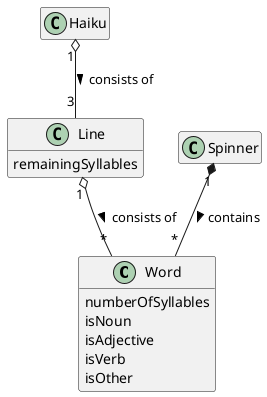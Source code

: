 @startuml

class Word {
    numberOfSyllables
    isNoun
    isAdjective
    isVerb
    isOther
}

class Haiku {

}

class Line {
    remainingSyllables
}

class Spinner {

}

Haiku "1" o-- "3" Line: consists of >
Line "1" o-- "*" Word: consists of >
Spinner "1" *-- "*" Word: contains >
hide empty members
hide empty methods
@enduml